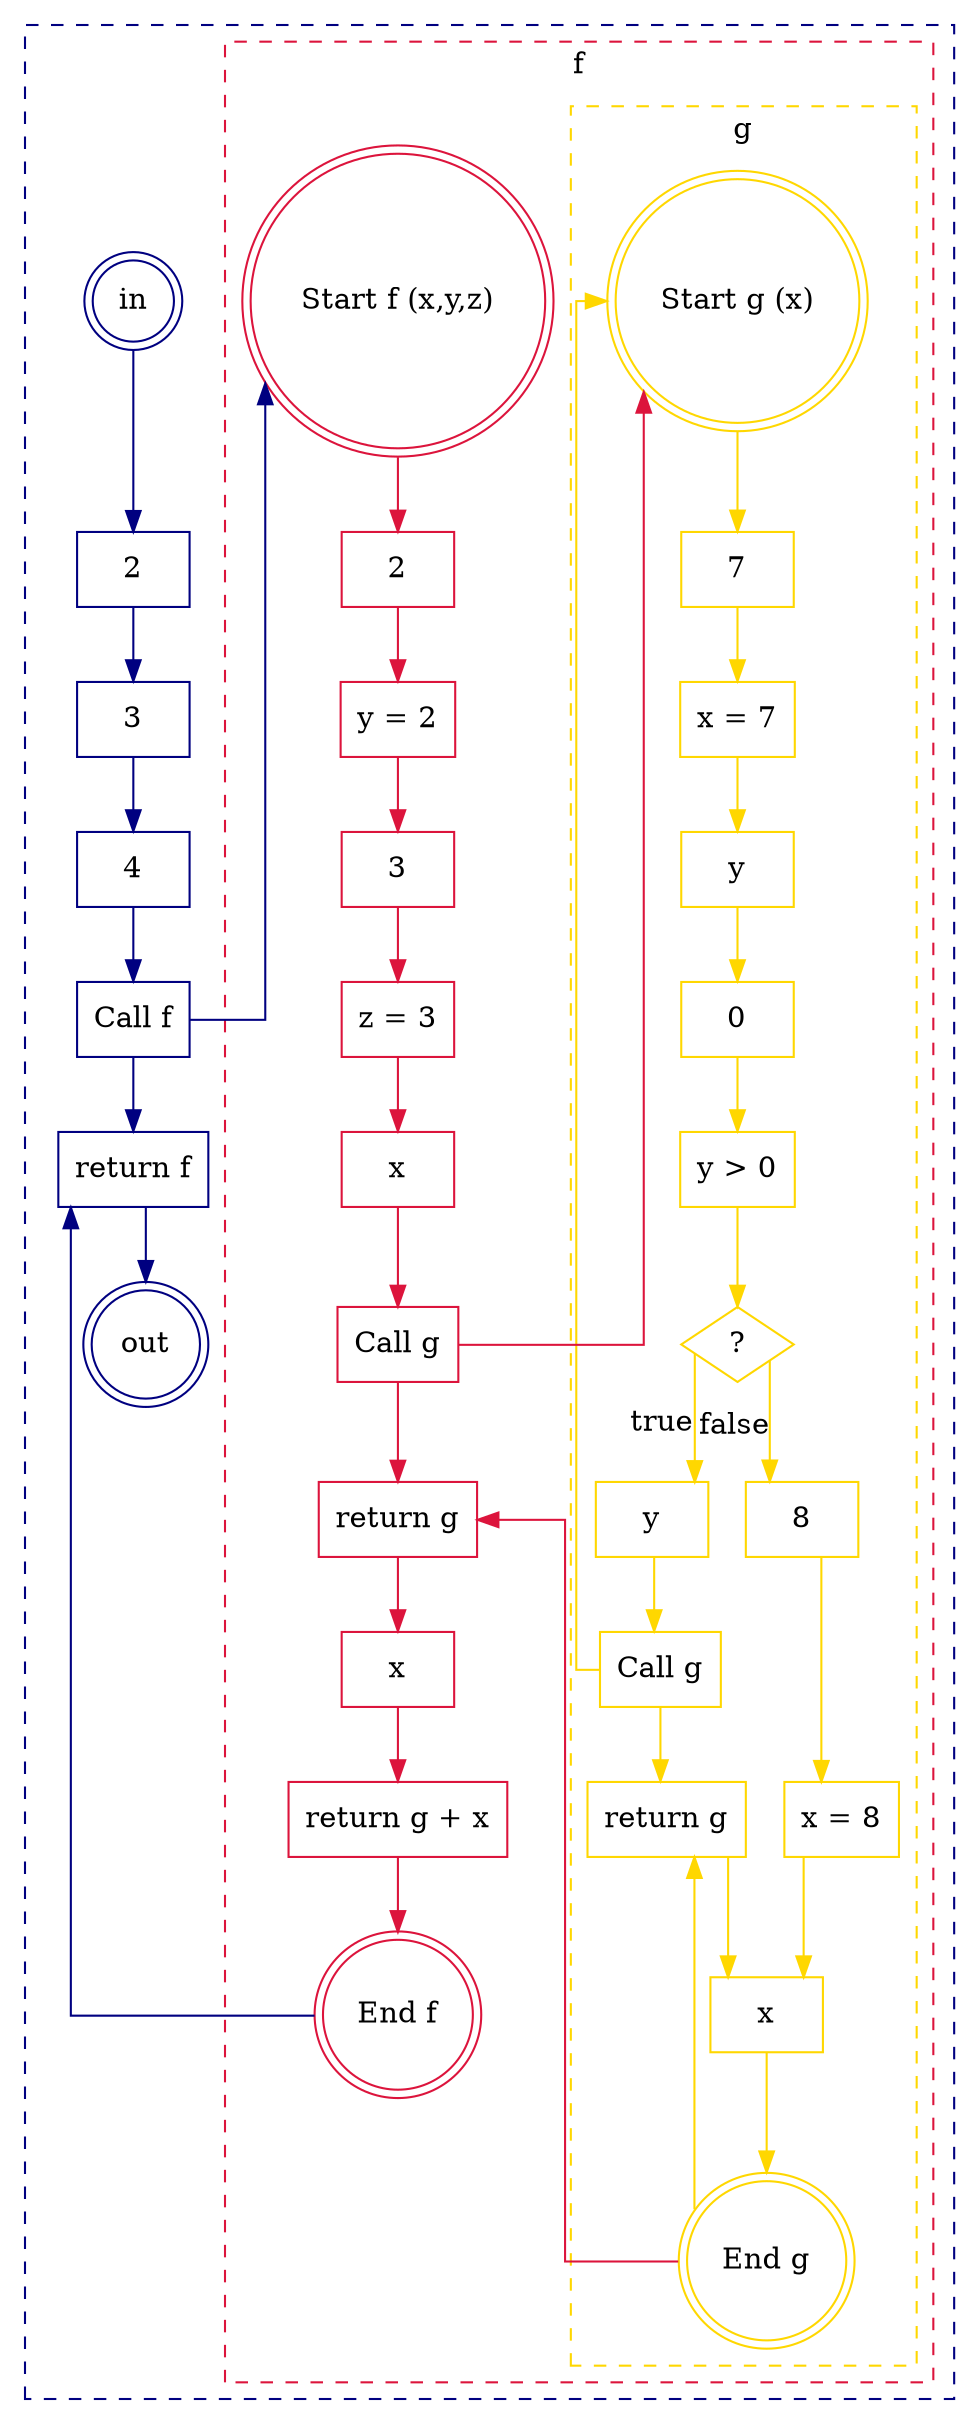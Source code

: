 digraph G {
  splines=ortho;
  subgraph cluster_ {
    label="";
     style="dashed"    color="navy";
  subgraph cluster_f {
    label="f";
     style="dashed"    color="crimson";
  subgraph cluster_g {
    label="g";
     style="dashed"    color="gold";
1 [label = "Start g (x)", shape = "doublecircle", style = "", color="gold"];
2 [label = "End g", shape = "doublecircle", style = "", color="gold"];
3 [label = "7", shape = "rectangle", style = "", color="gold"];
4 [label = "x = 7", shape = "rectangle", style = "", color="gold"];
5 [label = "y", shape = "rectangle", style = "", color="gold"];
6 [label = "0", shape = "rectangle", style = "", color="gold"];
7 [label = "y > 0", shape = "rectangle", style = "", color="gold"];
8 [label = "?", shape = "diamond", style = "", color="gold"];
9 [label = "y", shape = "rectangle", style = "", color="gold"];
10 [label = "Call g", shape = "rectangle", style = "", color="gold"];
11 [label = "return g", shape = "rectangle", style = "", color="gold"];
12 [label = "8", shape = "rectangle", style = "", color="gold"];
13 [label = "x = 8", shape = "rectangle", style = "", color="gold"];
14 [label = "x", shape = "rectangle", style = "", color="gold"];
  1 -> 3 [xlabel = "", constraint = "true", color="gold"]
  3 -> 4 [xlabel = "", constraint = "true", color="gold"]
  4 -> 5 [xlabel = "", constraint = "true", color="gold"]
  5 -> 6 [xlabel = "", constraint = "true", color="gold"]
  6 -> 7 [xlabel = "", constraint = "true", color="gold"]
  7 -> 8 [xlabel = "", constraint = "true", color="gold"]
  8 -> 9 [xlabel = "true", constraint = "true", color="gold"]
  9 -> 10 [xlabel = "", constraint = "true", color="gold"]
  10 -> 11 [xlabel = "", constraint = "true", color="gold"]
  10 -> 1 [xlabel = "", constraint = "false", color="gold"]
  2 -> 11 [xlabel = "", constraint = "false", color="gold"]
  8 -> 12 [xlabel = "false", constraint = "true", color="gold"]
  12 -> 13 [xlabel = "", constraint = "true", color="gold"]
  14 -> 2 [xlabel = "", constraint = "true", color="gold"]
  11 -> 14 [xlabel = "", constraint = "true", color="gold"]
  13 -> 14 [xlabel = "", constraint = "true", color="gold"]

}
15 [label = "Start f (x,y,z)", shape = "doublecircle", style = "", color="crimson"];
16 [label = "End f", shape = "doublecircle", style = "", color="crimson"];
17 [label = "2", shape = "rectangle", style = "", color="crimson"];
18 [label = "y = 2", shape = "rectangle", style = "", color="crimson"];
19 [label = "3", shape = "rectangle", style = "", color="crimson"];
20 [label = "z = 3", shape = "rectangle", style = "", color="crimson"];
21 [label = "x", shape = "rectangle", style = "", color="crimson"];
22 [label = "Call g", shape = "rectangle", style = "", color="crimson"];
23 [label = "return g", shape = "rectangle", style = "", color="crimson"];
24 [label = "x", shape = "rectangle", style = "", color="crimson"];
25 [label = "return g + x", shape = "rectangle", style = "", color="crimson"];
  15 -> 17 [xlabel = "", constraint = "true", color="crimson"]
  17 -> 18 [xlabel = "", constraint = "true", color="crimson"]
  18 -> 19 [xlabel = "", constraint = "true", color="crimson"]
  19 -> 20 [xlabel = "", constraint = "true", color="crimson"]
  20 -> 21 [xlabel = "", constraint = "true", color="crimson"]
  21 -> 22 [xlabel = "", constraint = "true", color="crimson"]
  22 -> 23 [xlabel = "", constraint = "true", color="crimson"]
  22 -> 1 [xlabel = "", constraint = "false", color="crimson"]
  2 -> 23 [xlabel = "", constraint = "false", color="crimson"]
  23 -> 24 [xlabel = "", constraint = "true", color="crimson"]
  24 -> 25 [xlabel = "", constraint = "true", color="crimson"]
  25 -> 16 [xlabel = "", constraint = "true", color="crimson"]

}
26 [label = "in", shape = "doublecircle", style = "", color="navy"];
27 [label = "out", shape = "doublecircle", style = "", color="navy"];
28 [label = "2", shape = "rectangle", style = "", color="navy"];
29 [label = "3", shape = "rectangle", style = "", color="navy"];
30 [label = "4", shape = "rectangle", style = "", color="navy"];
31 [label = "Call f", shape = "rectangle", style = "", color="navy"];
32 [label = "return f", shape = "rectangle", style = "", color="navy"];
  26 -> 28 [xlabel = "", constraint = "true", color="navy"]
  28 -> 29 [xlabel = "", constraint = "true", color="navy"]
  29 -> 30 [xlabel = "", constraint = "true", color="navy"]
  30 -> 31 [xlabel = "", constraint = "true", color="navy"]
  31 -> 32 [xlabel = "", constraint = "true", color="navy"]
  31 -> 15 [xlabel = "", constraint = "false", color="navy"]
  16 -> 32 [xlabel = "", constraint = "false", color="navy"]
  32 -> 27 [xlabel = "", constraint = "true", color="navy"]

}
}
